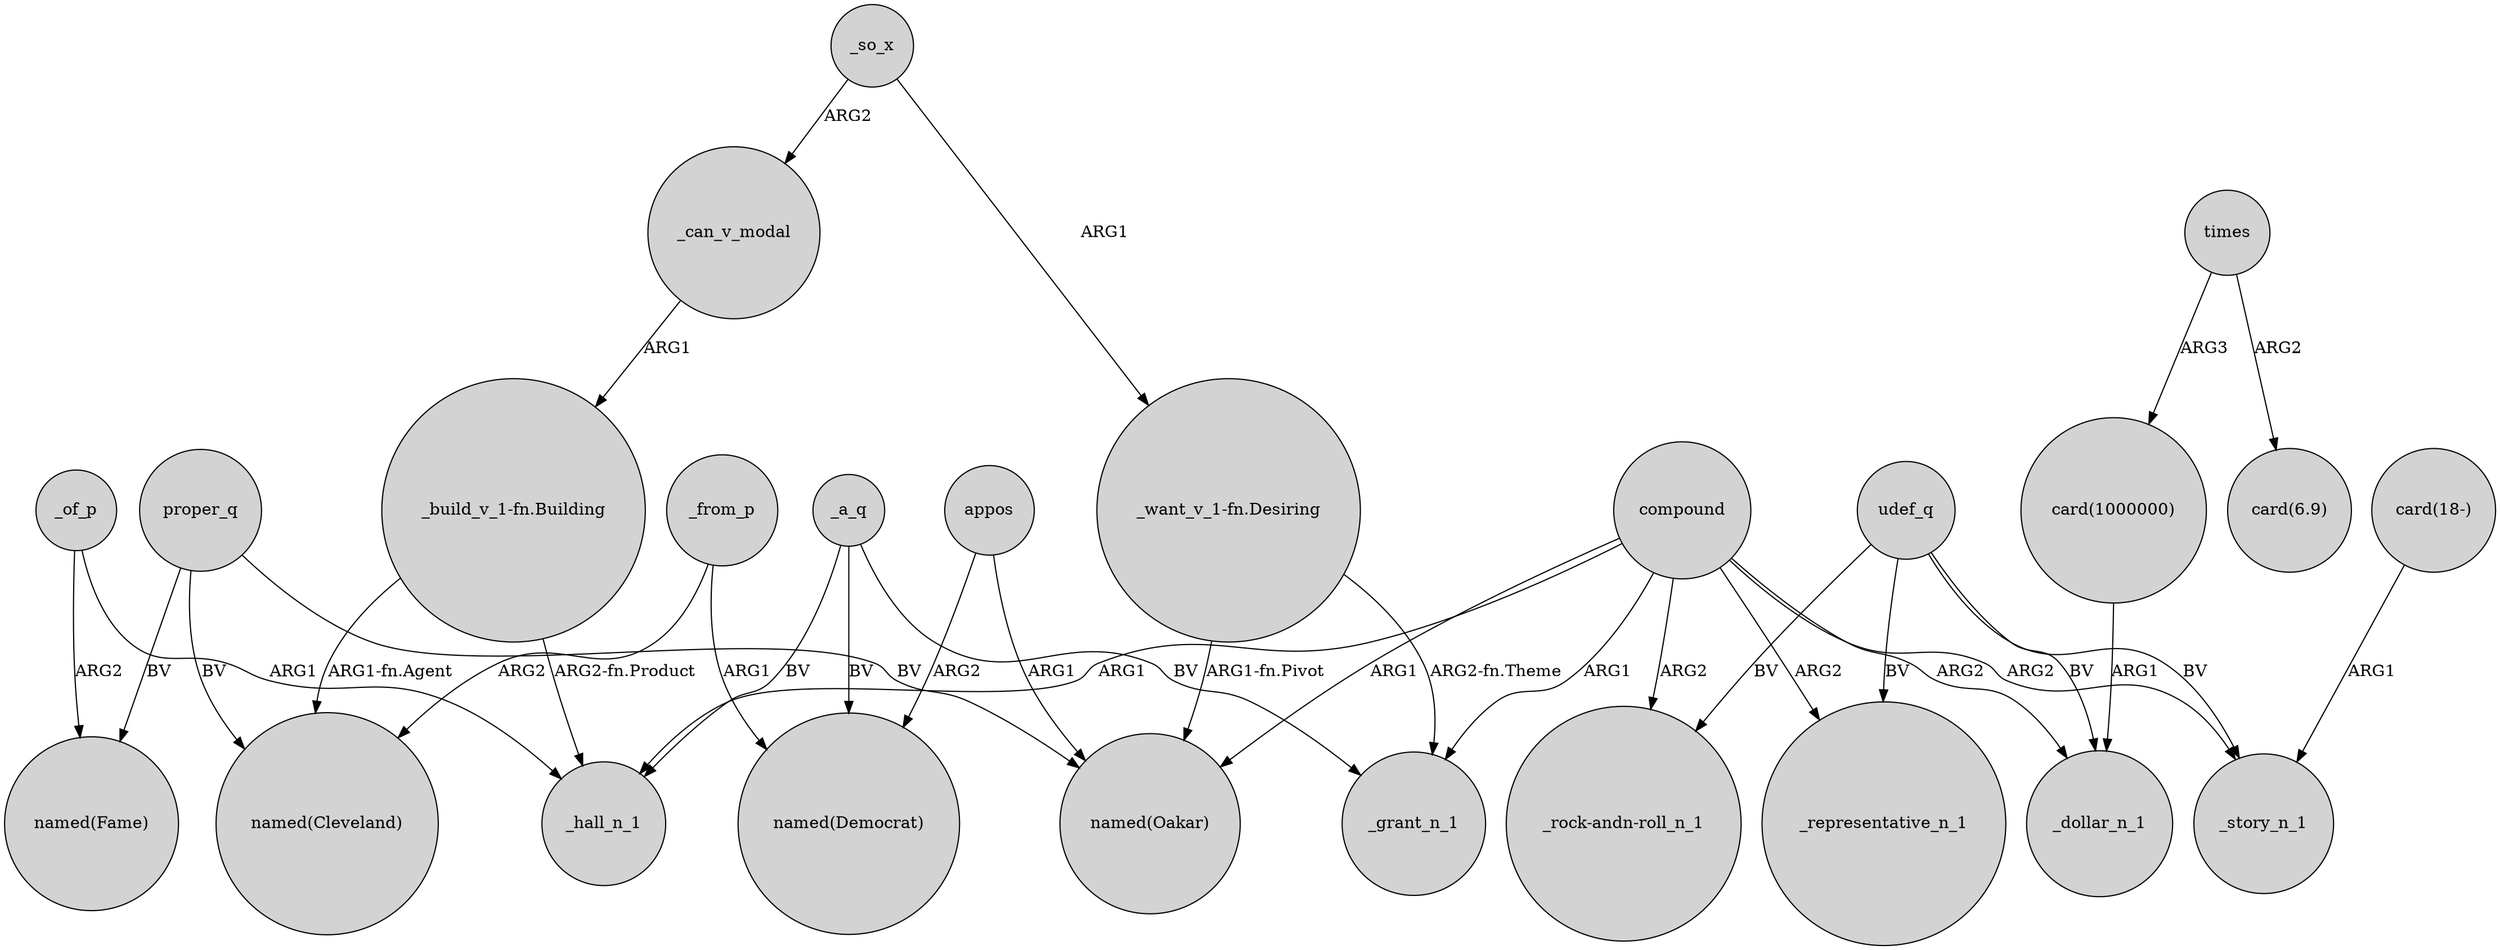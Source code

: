 digraph {
	node [shape=circle style=filled]
	compound -> _hall_n_1 [label=ARG1]
	"card(1000000)" -> _dollar_n_1 [label=ARG1]
	_from_p -> "named(Democrat)" [label=ARG1]
	_a_q -> _hall_n_1 [label=BV]
	"_want_v_1-fn.Desiring" -> _grant_n_1 [label="ARG2-fn.Theme"]
	appos -> "named(Democrat)" [label=ARG2]
	udef_q -> _story_n_1 [label=BV]
	proper_q -> "named(Fame)" [label=BV]
	udef_q -> "_rock-andn-roll_n_1" [label=BV]
	_can_v_modal -> "_build_v_1-fn.Building" [label=ARG1]
	"_build_v_1-fn.Building" -> "named(Cleveland)" [label="ARG1-fn.Agent"]
	compound -> _story_n_1 [label=ARG2]
	_a_q -> "named(Democrat)" [label=BV]
	_a_q -> _grant_n_1 [label=BV]
	_so_x -> "_want_v_1-fn.Desiring" [label=ARG1]
	compound -> _representative_n_1 [label=ARG2]
	compound -> "_rock-andn-roll_n_1" [label=ARG2]
	times -> "card(1000000)" [label=ARG3]
	_from_p -> "named(Cleveland)" [label=ARG2]
	"card(18-)" -> _story_n_1 [label=ARG1]
	appos -> "named(Oakar)" [label=ARG1]
	udef_q -> _representative_n_1 [label=BV]
	proper_q -> "named(Oakar)" [label=BV]
	compound -> _grant_n_1 [label=ARG1]
	times -> "card(6.9)" [label=ARG2]
	"_want_v_1-fn.Desiring" -> "named(Oakar)" [label="ARG1-fn.Pivot"]
	_so_x -> _can_v_modal [label=ARG2]
	"_build_v_1-fn.Building" -> _hall_n_1 [label="ARG2-fn.Product"]
	compound -> "named(Oakar)" [label=ARG1]
	compound -> _dollar_n_1 [label=ARG2]
	_of_p -> "named(Fame)" [label=ARG2]
	proper_q -> "named(Cleveland)" [label=BV]
	_of_p -> _hall_n_1 [label=ARG1]
	udef_q -> _dollar_n_1 [label=BV]
}
